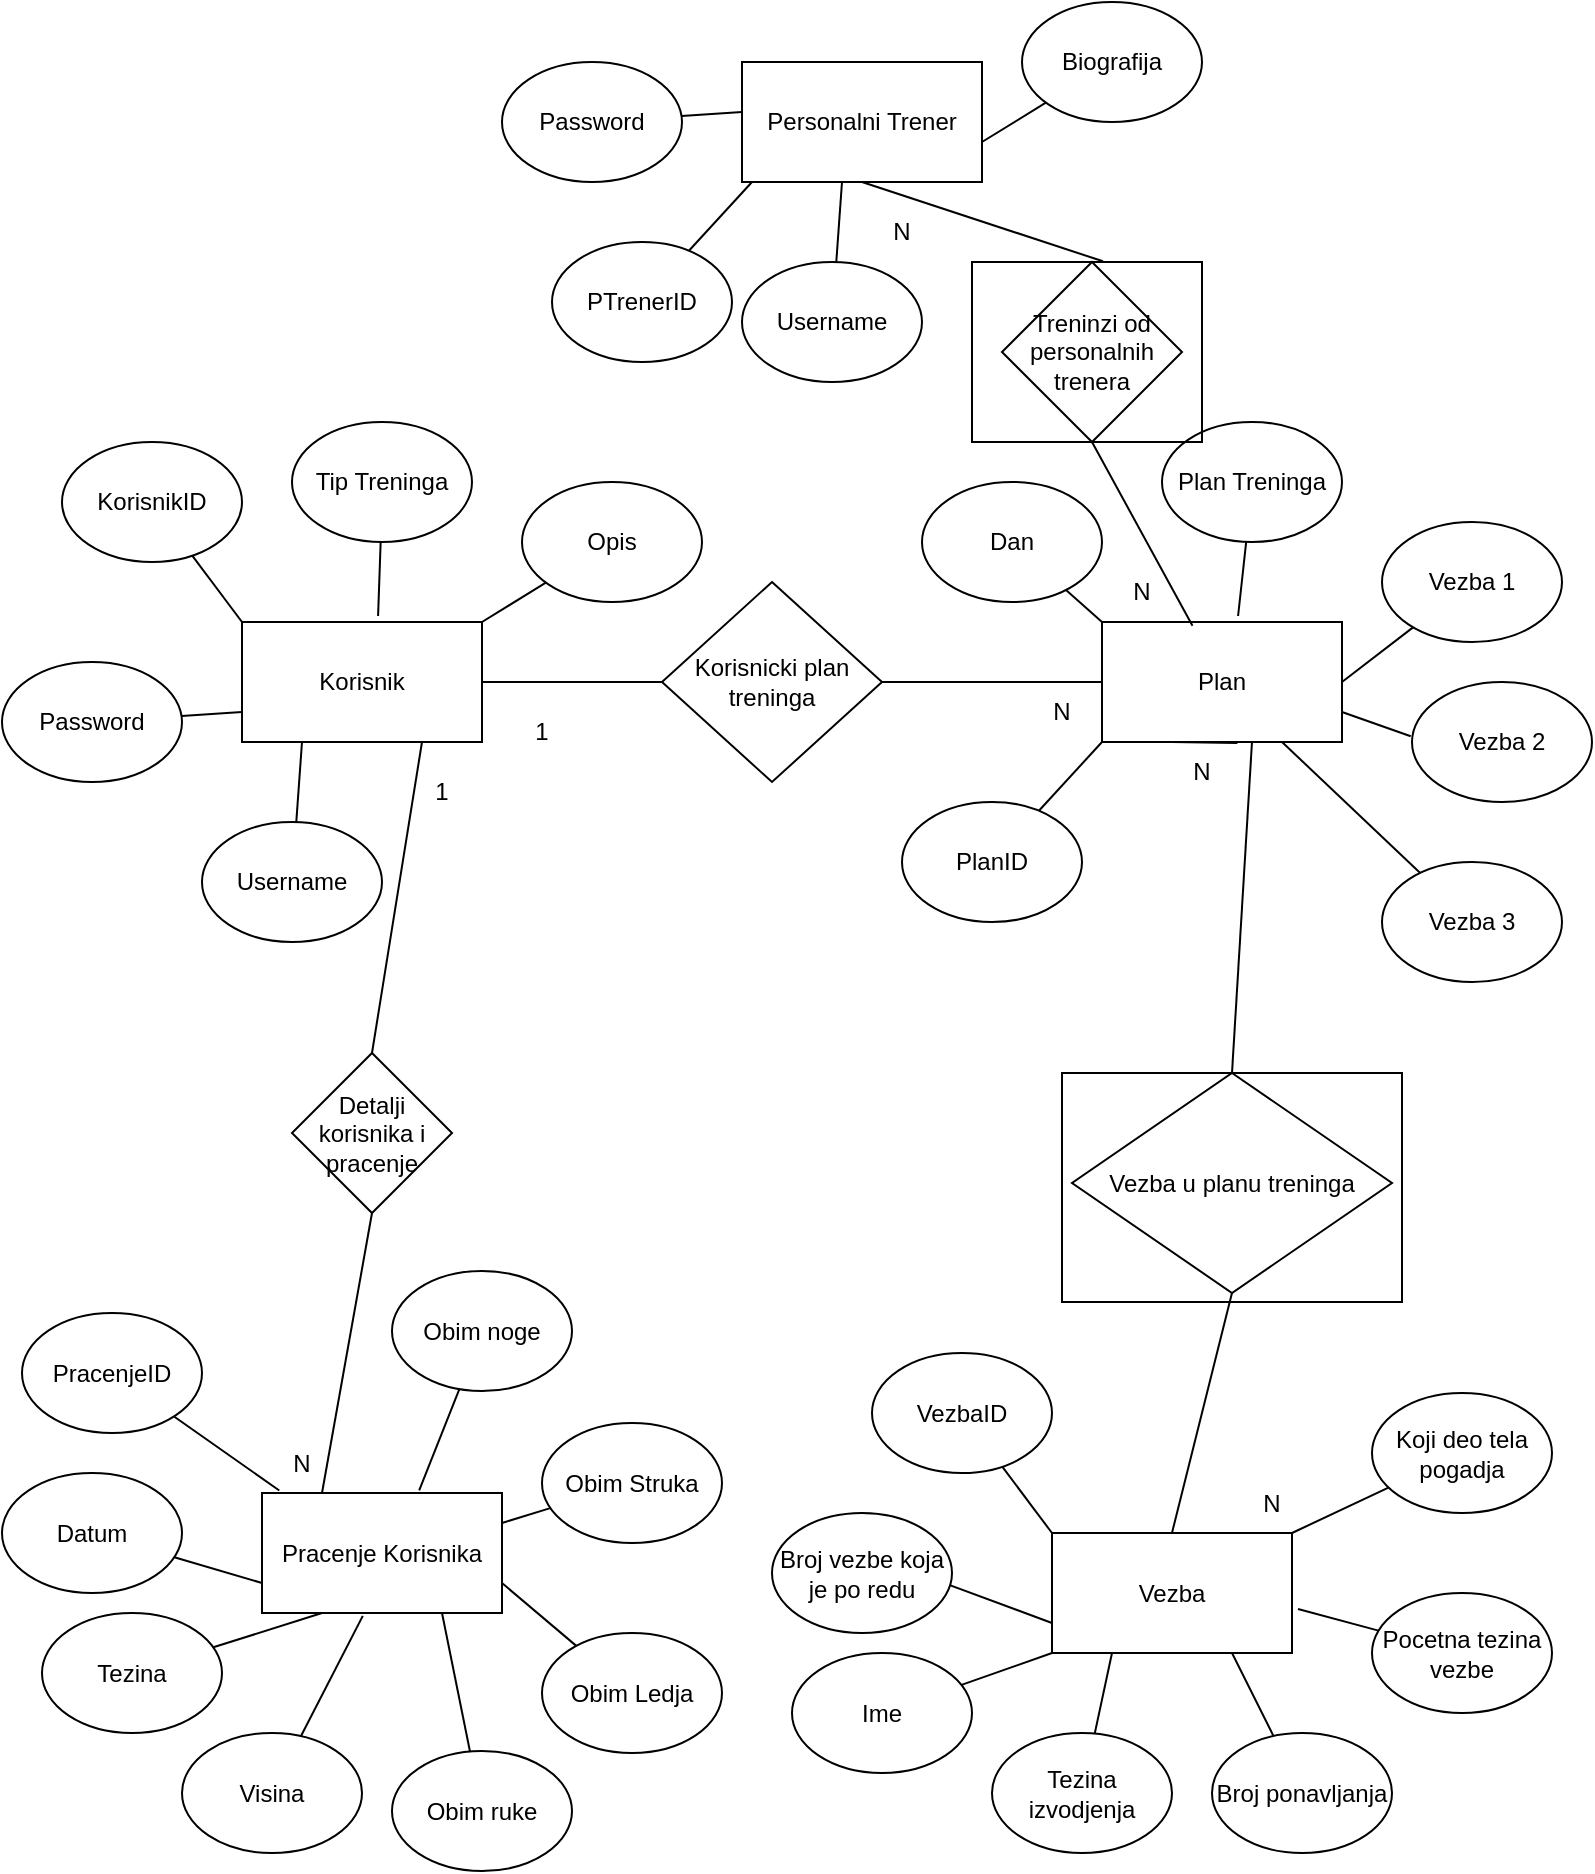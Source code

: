 <mxfile version="22.1.16" type="github">
  <diagram name="Page-1" id="UNSRawnvGa96_E9ccSbv">
    <mxGraphModel dx="1137" dy="716" grid="1" gridSize="10" guides="1" tooltips="1" connect="1" arrows="1" fold="1" page="1" pageScale="1" pageWidth="850" pageHeight="1100" math="0" shadow="0">
      <root>
        <mxCell id="0" />
        <mxCell id="1" parent="0" />
        <mxCell id="w4WJriM2NWNoqD3AVZqt-1" value="Korisnik" style="rounded=0;whiteSpace=wrap;html=1;" parent="1" vertex="1">
          <mxGeometry x="160" y="450" width="120" height="60" as="geometry" />
        </mxCell>
        <mxCell id="w4WJriM2NWNoqD3AVZqt-2" value="" style="endArrow=none;html=1;rounded=0;" parent="1" target="w4WJriM2NWNoqD3AVZqt-3" edge="1">
          <mxGeometry width="50" height="50" relative="1" as="geometry">
            <mxPoint x="280" y="450" as="sourcePoint" />
            <mxPoint x="310" y="420" as="targetPoint" />
          </mxGeometry>
        </mxCell>
        <mxCell id="w4WJriM2NWNoqD3AVZqt-3" value="Opis" style="ellipse;whiteSpace=wrap;html=1;" parent="1" vertex="1">
          <mxGeometry x="300" y="380" width="90" height="60" as="geometry" />
        </mxCell>
        <mxCell id="w4WJriM2NWNoqD3AVZqt-4" value="" style="endArrow=none;html=1;rounded=0;exitX=0.567;exitY=-0.05;exitDx=0;exitDy=0;exitPerimeter=0;" parent="1" source="w4WJriM2NWNoqD3AVZqt-1" target="w4WJriM2NWNoqD3AVZqt-5" edge="1">
          <mxGeometry width="50" height="50" relative="1" as="geometry">
            <mxPoint x="165" y="420" as="sourcePoint" />
            <mxPoint x="195" y="390" as="targetPoint" />
          </mxGeometry>
        </mxCell>
        <mxCell id="w4WJriM2NWNoqD3AVZqt-5" value="Tip Treninga" style="ellipse;whiteSpace=wrap;html=1;" parent="1" vertex="1">
          <mxGeometry x="185" y="350" width="90" height="60" as="geometry" />
        </mxCell>
        <mxCell id="w4WJriM2NWNoqD3AVZqt-6" value="" style="endArrow=none;html=1;rounded=0;exitX=0;exitY=0;exitDx=0;exitDy=0;" parent="1" source="w4WJriM2NWNoqD3AVZqt-1" target="w4WJriM2NWNoqD3AVZqt-7" edge="1">
          <mxGeometry width="50" height="50" relative="1" as="geometry">
            <mxPoint x="40" y="420" as="sourcePoint" />
            <mxPoint x="70" y="390" as="targetPoint" />
          </mxGeometry>
        </mxCell>
        <mxCell id="w4WJriM2NWNoqD3AVZqt-7" value="KorisnikID" style="ellipse;whiteSpace=wrap;html=1;" parent="1" vertex="1">
          <mxGeometry x="70" y="360" width="90" height="60" as="geometry" />
        </mxCell>
        <mxCell id="w4WJriM2NWNoqD3AVZqt-8" value="" style="endArrow=none;html=1;rounded=0;exitX=0;exitY=0.75;exitDx=0;exitDy=0;" parent="1" source="w4WJriM2NWNoqD3AVZqt-1" target="w4WJriM2NWNoqD3AVZqt-9" edge="1">
          <mxGeometry width="50" height="50" relative="1" as="geometry">
            <mxPoint x="150" y="470" as="sourcePoint" />
            <mxPoint x="50" y="510" as="targetPoint" />
          </mxGeometry>
        </mxCell>
        <mxCell id="w4WJriM2NWNoqD3AVZqt-9" value="Password" style="ellipse;whiteSpace=wrap;html=1;" parent="1" vertex="1">
          <mxGeometry x="40" y="470" width="90" height="60" as="geometry" />
        </mxCell>
        <mxCell id="w4WJriM2NWNoqD3AVZqt-10" value="" style="endArrow=none;html=1;rounded=0;exitX=0.25;exitY=1;exitDx=0;exitDy=0;" parent="1" source="w4WJriM2NWNoqD3AVZqt-1" target="w4WJriM2NWNoqD3AVZqt-11" edge="1">
          <mxGeometry width="50" height="50" relative="1" as="geometry">
            <mxPoint x="120" y="620" as="sourcePoint" />
            <mxPoint x="150" y="590" as="targetPoint" />
          </mxGeometry>
        </mxCell>
        <mxCell id="w4WJriM2NWNoqD3AVZqt-11" value="Username" style="ellipse;whiteSpace=wrap;html=1;" parent="1" vertex="1">
          <mxGeometry x="140" y="550" width="90" height="60" as="geometry" />
        </mxCell>
        <mxCell id="w4WJriM2NWNoqD3AVZqt-13" value="" style="endArrow=none;html=1;rounded=0;exitX=1;exitY=0.5;exitDx=0;exitDy=0;" parent="1" source="w4WJriM2NWNoqD3AVZqt-1" target="w4WJriM2NWNoqD3AVZqt-14" edge="1">
          <mxGeometry width="50" height="50" relative="1" as="geometry">
            <mxPoint x="390" y="640" as="sourcePoint" />
            <mxPoint x="430" y="480" as="targetPoint" />
          </mxGeometry>
        </mxCell>
        <mxCell id="w4WJriM2NWNoqD3AVZqt-14" value="Korisnicki plan treninga" style="rhombus;whiteSpace=wrap;html=1;" parent="1" vertex="1">
          <mxGeometry x="370" y="430" width="110" height="100" as="geometry" />
        </mxCell>
        <mxCell id="w4WJriM2NWNoqD3AVZqt-15" value="" style="endArrow=none;html=1;rounded=0;entryX=0;entryY=0.5;entryDx=0;entryDy=0;" parent="1" target="w4WJriM2NWNoqD3AVZqt-17" edge="1">
          <mxGeometry width="50" height="50" relative="1" as="geometry">
            <mxPoint x="480" y="480" as="sourcePoint" />
            <mxPoint x="560" y="480" as="targetPoint" />
          </mxGeometry>
        </mxCell>
        <mxCell id="w4WJriM2NWNoqD3AVZqt-17" value="Plan" style="rounded=0;whiteSpace=wrap;html=1;" parent="1" vertex="1">
          <mxGeometry x="590" y="450" width="120" height="60" as="geometry" />
        </mxCell>
        <mxCell id="w4WJriM2NWNoqD3AVZqt-18" value="" style="endArrow=none;html=1;rounded=0;exitX=0.567;exitY=-0.05;exitDx=0;exitDy=0;exitPerimeter=0;" parent="1" source="w4WJriM2NWNoqD3AVZqt-17" target="w4WJriM2NWNoqD3AVZqt-19" edge="1">
          <mxGeometry width="50" height="50" relative="1" as="geometry">
            <mxPoint x="635" y="450" as="sourcePoint" />
            <mxPoint x="665" y="420" as="targetPoint" />
          </mxGeometry>
        </mxCell>
        <mxCell id="w4WJriM2NWNoqD3AVZqt-19" value="Plan Treninga" style="ellipse;whiteSpace=wrap;html=1;" parent="1" vertex="1">
          <mxGeometry x="620" y="350" width="90" height="60" as="geometry" />
        </mxCell>
        <mxCell id="w4WJriM2NWNoqD3AVZqt-20" value="" style="endArrow=none;html=1;rounded=0;exitX=0;exitY=0;exitDx=0;exitDy=0;" parent="1" source="w4WJriM2NWNoqD3AVZqt-17" target="w4WJriM2NWNoqD3AVZqt-21" edge="1">
          <mxGeometry width="50" height="50" relative="1" as="geometry">
            <mxPoint x="510" y="450" as="sourcePoint" />
            <mxPoint x="540" y="420" as="targetPoint" />
          </mxGeometry>
        </mxCell>
        <mxCell id="w4WJriM2NWNoqD3AVZqt-21" value="Dan" style="ellipse;whiteSpace=wrap;html=1;" parent="1" vertex="1">
          <mxGeometry x="500" y="380" width="90" height="60" as="geometry" />
        </mxCell>
        <mxCell id="w4WJriM2NWNoqD3AVZqt-22" value="" style="endArrow=none;html=1;rounded=0;exitX=1;exitY=0.75;exitDx=0;exitDy=0;" parent="1" source="w4WJriM2NWNoqD3AVZqt-17" edge="1">
          <mxGeometry width="50" height="50" relative="1" as="geometry">
            <mxPoint x="620" y="500" as="sourcePoint" />
            <mxPoint x="744.362" y="507.115" as="targetPoint" />
          </mxGeometry>
        </mxCell>
        <mxCell id="w4WJriM2NWNoqD3AVZqt-23" value="Vezba 2" style="ellipse;whiteSpace=wrap;html=1;" parent="1" vertex="1">
          <mxGeometry x="745" y="480" width="90" height="60" as="geometry" />
        </mxCell>
        <mxCell id="w4WJriM2NWNoqD3AVZqt-24" value="" style="endArrow=none;html=1;rounded=0;exitX=0.75;exitY=1;exitDx=0;exitDy=0;" parent="1" source="w4WJriM2NWNoqD3AVZqt-17" target="w4WJriM2NWNoqD3AVZqt-25" edge="1">
          <mxGeometry width="50" height="50" relative="1" as="geometry">
            <mxPoint x="590" y="650" as="sourcePoint" />
            <mxPoint x="620" y="620" as="targetPoint" />
          </mxGeometry>
        </mxCell>
        <mxCell id="w4WJriM2NWNoqD3AVZqt-25" value="&lt;div&gt;Vezba 3&lt;/div&gt;" style="ellipse;whiteSpace=wrap;html=1;" parent="1" vertex="1">
          <mxGeometry x="730" y="570" width="90" height="60" as="geometry" />
        </mxCell>
        <mxCell id="w4WJriM2NWNoqD3AVZqt-26" value="" style="endArrow=none;html=1;rounded=0;exitX=1;exitY=0.5;exitDx=0;exitDy=0;" parent="1" source="w4WJriM2NWNoqD3AVZqt-17" target="w4WJriM2NWNoqD3AVZqt-27" edge="1">
          <mxGeometry width="50" height="50" relative="1" as="geometry">
            <mxPoint x="798" y="410" as="sourcePoint" />
            <mxPoint x="630" y="436" as="targetPoint" />
          </mxGeometry>
        </mxCell>
        <mxCell id="w4WJriM2NWNoqD3AVZqt-27" value="Vezba 1" style="ellipse;whiteSpace=wrap;html=1;" parent="1" vertex="1">
          <mxGeometry x="730" y="400" width="90" height="60" as="geometry" />
        </mxCell>
        <mxCell id="w4WJriM2NWNoqD3AVZqt-28" value="" style="endArrow=none;html=1;rounded=0;exitX=0;exitY=1;exitDx=0;exitDy=0;" parent="1" source="w4WJriM2NWNoqD3AVZqt-17" target="w4WJriM2NWNoqD3AVZqt-29" edge="1">
          <mxGeometry width="50" height="50" relative="1" as="geometry">
            <mxPoint x="560" y="500" as="sourcePoint" />
            <mxPoint x="500" y="610" as="targetPoint" />
          </mxGeometry>
        </mxCell>
        <mxCell id="w4WJriM2NWNoqD3AVZqt-29" value="PlanID" style="ellipse;whiteSpace=wrap;html=1;" parent="1" vertex="1">
          <mxGeometry x="490" y="540" width="90" height="60" as="geometry" />
        </mxCell>
        <mxCell id="w4WJriM2NWNoqD3AVZqt-34" value="Vezba" style="rounded=0;whiteSpace=wrap;html=1;" parent="1" vertex="1">
          <mxGeometry x="565" y="905.5" width="120" height="60" as="geometry" />
        </mxCell>
        <mxCell id="w4WJriM2NWNoqD3AVZqt-36" value="" style="endArrow=none;html=1;rounded=0;exitX=0.25;exitY=1;exitDx=0;exitDy=0;" parent="1" source="w4WJriM2NWNoqD3AVZqt-34" target="w4WJriM2NWNoqD3AVZqt-37" edge="1">
          <mxGeometry width="50" height="50" relative="1" as="geometry">
            <mxPoint x="570" y="875.5" as="sourcePoint" />
            <mxPoint x="600" y="845.5" as="targetPoint" />
          </mxGeometry>
        </mxCell>
        <mxCell id="w4WJriM2NWNoqD3AVZqt-37" value="Tezina izvodjenja" style="ellipse;whiteSpace=wrap;html=1;" parent="1" vertex="1">
          <mxGeometry x="535" y="1005.5" width="90" height="60" as="geometry" />
        </mxCell>
        <mxCell id="w4WJriM2NWNoqD3AVZqt-38" value="" style="endArrow=none;html=1;rounded=0;exitX=0;exitY=0;exitDx=0;exitDy=0;" parent="1" source="w4WJriM2NWNoqD3AVZqt-34" target="w4WJriM2NWNoqD3AVZqt-39" edge="1">
          <mxGeometry width="50" height="50" relative="1" as="geometry">
            <mxPoint x="445" y="875.5" as="sourcePoint" />
            <mxPoint x="475" y="845.5" as="targetPoint" />
          </mxGeometry>
        </mxCell>
        <mxCell id="w4WJriM2NWNoqD3AVZqt-39" value="VezbaID" style="ellipse;whiteSpace=wrap;html=1;" parent="1" vertex="1">
          <mxGeometry x="475" y="815.5" width="90" height="60" as="geometry" />
        </mxCell>
        <mxCell id="w4WJriM2NWNoqD3AVZqt-40" value="" style="endArrow=none;html=1;rounded=0;exitX=0;exitY=0.75;exitDx=0;exitDy=0;" parent="1" source="w4WJriM2NWNoqD3AVZqt-34" edge="1">
          <mxGeometry width="50" height="50" relative="1" as="geometry">
            <mxPoint x="555" y="925.5" as="sourcePoint" />
            <mxPoint x="509.462" y="929.919" as="targetPoint" />
          </mxGeometry>
        </mxCell>
        <mxCell id="w4WJriM2NWNoqD3AVZqt-41" value="Broj vezbe koja je po redu" style="ellipse;whiteSpace=wrap;html=1;" parent="1" vertex="1">
          <mxGeometry x="425" y="895.5" width="90" height="60" as="geometry" />
        </mxCell>
        <mxCell id="w4WJriM2NWNoqD3AVZqt-42" value="" style="endArrow=none;html=1;rounded=0;exitX=0;exitY=1;exitDx=0;exitDy=0;" parent="1" source="w4WJriM2NWNoqD3AVZqt-34" target="w4WJriM2NWNoqD3AVZqt-43" edge="1">
          <mxGeometry width="50" height="50" relative="1" as="geometry">
            <mxPoint x="525" y="1075.5" as="sourcePoint" />
            <mxPoint x="555" y="1045.5" as="targetPoint" />
          </mxGeometry>
        </mxCell>
        <mxCell id="w4WJriM2NWNoqD3AVZqt-43" value="Ime" style="ellipse;whiteSpace=wrap;html=1;" parent="1" vertex="1">
          <mxGeometry x="435" y="965.5" width="90" height="60" as="geometry" />
        </mxCell>
        <mxCell id="w4WJriM2NWNoqD3AVZqt-44" value="Pracenje Korisnika" style="rounded=0;whiteSpace=wrap;html=1;" parent="1" vertex="1">
          <mxGeometry x="170" y="885.5" width="120" height="60" as="geometry" />
        </mxCell>
        <mxCell id="w4WJriM2NWNoqD3AVZqt-45" value="" style="endArrow=none;html=1;rounded=0;entryX=0.564;entryY=1.009;entryDx=0;entryDy=0;exitX=0.25;exitY=0;exitDx=0;exitDy=0;entryPerimeter=0;" parent="1" source="BYAOTL8sf00K5t7jMvb2-27" target="w4WJriM2NWNoqD3AVZqt-17" edge="1">
          <mxGeometry width="50" height="50" relative="1" as="geometry">
            <mxPoint x="760" y="880" as="sourcePoint" />
            <mxPoint x="792" y="860" as="targetPoint" />
          </mxGeometry>
        </mxCell>
        <mxCell id="w4WJriM2NWNoqD3AVZqt-46" value="" style="endArrow=none;html=1;rounded=0;exitX=0.072;exitY=-0.021;exitDx=0;exitDy=0;exitPerimeter=0;" parent="1" source="w4WJriM2NWNoqD3AVZqt-44" target="w4WJriM2NWNoqD3AVZqt-47" edge="1">
          <mxGeometry width="50" height="50" relative="1" as="geometry">
            <mxPoint x="175" y="855.5" as="sourcePoint" />
            <mxPoint x="205" y="825.5" as="targetPoint" />
          </mxGeometry>
        </mxCell>
        <mxCell id="w4WJriM2NWNoqD3AVZqt-47" value="PracenjeID" style="ellipse;whiteSpace=wrap;html=1;" parent="1" vertex="1">
          <mxGeometry x="50" y="795.5" width="90" height="60" as="geometry" />
        </mxCell>
        <mxCell id="w4WJriM2NWNoqD3AVZqt-48" value="" style="endArrow=none;html=1;rounded=0;exitX=0.42;exitY=1.024;exitDx=0;exitDy=0;exitPerimeter=0;" parent="1" source="w4WJriM2NWNoqD3AVZqt-44" target="w4WJriM2NWNoqD3AVZqt-49" edge="1">
          <mxGeometry width="50" height="50" relative="1" as="geometry">
            <mxPoint x="50" y="855.5" as="sourcePoint" />
            <mxPoint x="80" y="825.5" as="targetPoint" />
          </mxGeometry>
        </mxCell>
        <mxCell id="w4WJriM2NWNoqD3AVZqt-49" value="Visina" style="ellipse;whiteSpace=wrap;html=1;" parent="1" vertex="1">
          <mxGeometry x="130" y="1005.5" width="90" height="60" as="geometry" />
        </mxCell>
        <mxCell id="w4WJriM2NWNoqD3AVZqt-50" value="" style="endArrow=none;html=1;rounded=0;exitX=0;exitY=0.75;exitDx=0;exitDy=0;" parent="1" source="w4WJriM2NWNoqD3AVZqt-44" target="w4WJriM2NWNoqD3AVZqt-51" edge="1">
          <mxGeometry width="50" height="50" relative="1" as="geometry">
            <mxPoint x="160" y="905.5" as="sourcePoint" />
            <mxPoint x="60" y="945.5" as="targetPoint" />
          </mxGeometry>
        </mxCell>
        <mxCell id="w4WJriM2NWNoqD3AVZqt-51" value="Datum" style="ellipse;whiteSpace=wrap;html=1;" parent="1" vertex="1">
          <mxGeometry x="40" y="875.5" width="90" height="60" as="geometry" />
        </mxCell>
        <mxCell id="w4WJriM2NWNoqD3AVZqt-52" value="" style="endArrow=none;html=1;rounded=0;exitX=0.25;exitY=1;exitDx=0;exitDy=0;" parent="1" source="w4WJriM2NWNoqD3AVZqt-44" target="w4WJriM2NWNoqD3AVZqt-53" edge="1">
          <mxGeometry width="50" height="50" relative="1" as="geometry">
            <mxPoint x="130" y="1055.5" as="sourcePoint" />
            <mxPoint x="160" y="1025.5" as="targetPoint" />
          </mxGeometry>
        </mxCell>
        <mxCell id="w4WJriM2NWNoqD3AVZqt-53" value="Tezina" style="ellipse;whiteSpace=wrap;html=1;" parent="1" vertex="1">
          <mxGeometry x="60" y="945.5" width="90" height="60" as="geometry" />
        </mxCell>
        <mxCell id="w4WJriM2NWNoqD3AVZqt-54" value="Vezba u planu treninga" style="rhombus;whiteSpace=wrap;html=1;" parent="1" vertex="1">
          <mxGeometry x="575" y="675.5" width="160" height="110" as="geometry" />
        </mxCell>
        <mxCell id="w4WJriM2NWNoqD3AVZqt-55" value="" style="endArrow=none;html=1;rounded=0;exitX=0.75;exitY=1;exitDx=0;exitDy=0;" parent="1" source="w4WJriM2NWNoqD3AVZqt-34" target="w4WJriM2NWNoqD3AVZqt-56" edge="1">
          <mxGeometry width="50" height="50" relative="1" as="geometry">
            <mxPoint x="705" y="965.5" as="sourcePoint" />
            <mxPoint x="710" y="845.5" as="targetPoint" />
          </mxGeometry>
        </mxCell>
        <mxCell id="w4WJriM2NWNoqD3AVZqt-56" value="Broj ponavljanja" style="ellipse;whiteSpace=wrap;html=1;" parent="1" vertex="1">
          <mxGeometry x="645" y="1005.5" width="90" height="60" as="geometry" />
        </mxCell>
        <mxCell id="w4WJriM2NWNoqD3AVZqt-57" value="" style="endArrow=none;html=1;rounded=0;exitX=1.025;exitY=0.633;exitDx=0;exitDy=0;exitPerimeter=0;" parent="1" source="w4WJriM2NWNoqD3AVZqt-34" target="w4WJriM2NWNoqD3AVZqt-58" edge="1">
          <mxGeometry width="50" height="50" relative="1" as="geometry">
            <mxPoint x="785" y="895.5" as="sourcePoint" />
            <mxPoint x="790" y="775.5" as="targetPoint" />
          </mxGeometry>
        </mxCell>
        <mxCell id="w4WJriM2NWNoqD3AVZqt-58" value="Pocetna tezina vezbe" style="ellipse;whiteSpace=wrap;html=1;" parent="1" vertex="1">
          <mxGeometry x="725" y="935.5" width="90" height="60" as="geometry" />
        </mxCell>
        <mxCell id="w4WJriM2NWNoqD3AVZqt-59" value="" style="endArrow=none;html=1;rounded=0;exitX=1;exitY=0;exitDx=0;exitDy=0;" parent="1" source="w4WJriM2NWNoqD3AVZqt-34" target="w4WJriM2NWNoqD3AVZqt-60" edge="1">
          <mxGeometry width="50" height="50" relative="1" as="geometry">
            <mxPoint x="785" y="795.5" as="sourcePoint" />
            <mxPoint x="790" y="675.5" as="targetPoint" />
          </mxGeometry>
        </mxCell>
        <mxCell id="w4WJriM2NWNoqD3AVZqt-60" value="Koji deo tela pogadja" style="ellipse;whiteSpace=wrap;html=1;" parent="1" vertex="1">
          <mxGeometry x="725" y="835.5" width="90" height="60" as="geometry" />
        </mxCell>
        <mxCell id="w4WJriM2NWNoqD3AVZqt-62" value="" style="endArrow=none;html=1;rounded=0;exitX=0.75;exitY=1;exitDx=0;exitDy=0;" parent="1" source="w4WJriM2NWNoqD3AVZqt-44" target="w4WJriM2NWNoqD3AVZqt-63" edge="1">
          <mxGeometry width="50" height="50" relative="1" as="geometry">
            <mxPoint x="325" y="955.5" as="sourcePoint" />
            <mxPoint x="185" y="834.5" as="targetPoint" />
          </mxGeometry>
        </mxCell>
        <mxCell id="w4WJriM2NWNoqD3AVZqt-63" value="Obim ruke" style="ellipse;whiteSpace=wrap;html=1;" parent="1" vertex="1">
          <mxGeometry x="235" y="1014.5" width="90" height="60" as="geometry" />
        </mxCell>
        <mxCell id="w4WJriM2NWNoqD3AVZqt-64" value="" style="endArrow=none;html=1;rounded=0;exitX=0.25;exitY=0;exitDx=0;exitDy=0;entryX=0.5;entryY=1;entryDx=0;entryDy=0;" parent="1" source="w4WJriM2NWNoqD3AVZqt-44" target="w4WJriM2NWNoqD3AVZqt-61" edge="1">
          <mxGeometry width="50" height="50" relative="1" as="geometry">
            <mxPoint x="200" y="885.5" as="sourcePoint" />
            <mxPoint x="200" y="760" as="targetPoint" />
          </mxGeometry>
        </mxCell>
        <mxCell id="w4WJriM2NWNoqD3AVZqt-61" value="Detalji korisnika i pracenje" style="rhombus;whiteSpace=wrap;html=1;" parent="1" vertex="1">
          <mxGeometry x="185" y="665.5" width="80" height="80" as="geometry" />
        </mxCell>
        <mxCell id="w4WJriM2NWNoqD3AVZqt-65" value="" style="endArrow=none;html=1;rounded=0;exitX=1;exitY=0.75;exitDx=0;exitDy=0;" parent="1" source="w4WJriM2NWNoqD3AVZqt-44" target="w4WJriM2NWNoqD3AVZqt-66" edge="1">
          <mxGeometry width="50" height="50" relative="1" as="geometry">
            <mxPoint x="335" y="886.5" as="sourcePoint" />
            <mxPoint x="260" y="775.5" as="targetPoint" />
          </mxGeometry>
        </mxCell>
        <mxCell id="w4WJriM2NWNoqD3AVZqt-66" value="Obim Ledja" style="ellipse;whiteSpace=wrap;html=1;" parent="1" vertex="1">
          <mxGeometry x="310" y="955.5" width="90" height="60" as="geometry" />
        </mxCell>
        <mxCell id="w4WJriM2NWNoqD3AVZqt-67" value="" style="endArrow=none;html=1;rounded=0;exitX=1;exitY=0.25;exitDx=0;exitDy=0;" parent="1" source="w4WJriM2NWNoqD3AVZqt-44" target="w4WJriM2NWNoqD3AVZqt-68" edge="1">
          <mxGeometry width="50" height="50" relative="1" as="geometry">
            <mxPoint x="335" y="781.5" as="sourcePoint" />
            <mxPoint x="260" y="670.5" as="targetPoint" />
          </mxGeometry>
        </mxCell>
        <mxCell id="w4WJriM2NWNoqD3AVZqt-68" value="Obim Struka" style="ellipse;whiteSpace=wrap;html=1;" parent="1" vertex="1">
          <mxGeometry x="310" y="850.5" width="90" height="60" as="geometry" />
        </mxCell>
        <mxCell id="w4WJriM2NWNoqD3AVZqt-69" value="" style="endArrow=none;html=1;rounded=0;exitX=0.655;exitY=-0.021;exitDx=0;exitDy=0;exitPerimeter=0;" parent="1" source="w4WJriM2NWNoqD3AVZqt-44" target="w4WJriM2NWNoqD3AVZqt-70" edge="1">
          <mxGeometry width="50" height="50" relative="1" as="geometry">
            <mxPoint x="260" y="705.5" as="sourcePoint" />
            <mxPoint x="185" y="594.5" as="targetPoint" />
          </mxGeometry>
        </mxCell>
        <mxCell id="w4WJriM2NWNoqD3AVZqt-70" value="Obim noge" style="ellipse;whiteSpace=wrap;html=1;" parent="1" vertex="1">
          <mxGeometry x="235" y="774.5" width="90" height="60" as="geometry" />
        </mxCell>
        <mxCell id="BYAOTL8sf00K5t7jMvb2-2" value="Personalni Trener" style="rounded=0;whiteSpace=wrap;html=1;" parent="1" vertex="1">
          <mxGeometry x="410" y="170" width="120" height="60" as="geometry" />
        </mxCell>
        <mxCell id="BYAOTL8sf00K5t7jMvb2-3" value="Treninzi od personalnih trenera" style="rhombus;whiteSpace=wrap;html=1;" parent="1" vertex="1">
          <mxGeometry x="540" y="270" width="90" height="90" as="geometry" />
        </mxCell>
        <mxCell id="BYAOTL8sf00K5t7jMvb2-4" value="" style="endArrow=none;html=1;rounded=0;entryX=0.5;entryY=1;entryDx=0;entryDy=0;exitX=0.377;exitY=0.031;exitDx=0;exitDy=0;exitPerimeter=0;" parent="1" source="w4WJriM2NWNoqD3AVZqt-17" target="BYAOTL8sf00K5t7jMvb2-3" edge="1">
          <mxGeometry width="50" height="50" relative="1" as="geometry">
            <mxPoint x="560" y="410" as="sourcePoint" />
            <mxPoint x="610" y="360" as="targetPoint" />
          </mxGeometry>
        </mxCell>
        <mxCell id="BYAOTL8sf00K5t7jMvb2-5" value="" style="endArrow=none;html=1;rounded=0;entryX=0.561;entryY=-0.004;entryDx=0;entryDy=0;entryPerimeter=0;exitX=0.5;exitY=1;exitDx=0;exitDy=0;" parent="1" source="BYAOTL8sf00K5t7jMvb2-2" target="BYAOTL8sf00K5t7jMvb2-3" edge="1">
          <mxGeometry width="50" height="50" relative="1" as="geometry">
            <mxPoint x="560" y="320" as="sourcePoint" />
            <mxPoint x="610" y="270" as="targetPoint" />
          </mxGeometry>
        </mxCell>
        <mxCell id="BYAOTL8sf00K5t7jMvb2-6" value="" style="endArrow=none;html=1;rounded=0;exitX=0;exitY=1;exitDx=0;exitDy=0;" parent="1" target="BYAOTL8sf00K5t7jMvb2-7" edge="1">
          <mxGeometry width="50" height="50" relative="1" as="geometry">
            <mxPoint x="415" y="230" as="sourcePoint" />
            <mxPoint x="325" y="330" as="targetPoint" />
          </mxGeometry>
        </mxCell>
        <mxCell id="BYAOTL8sf00K5t7jMvb2-7" value="PTrenerID" style="ellipse;whiteSpace=wrap;html=1;" parent="1" vertex="1">
          <mxGeometry x="315" y="260" width="90" height="60" as="geometry" />
        </mxCell>
        <mxCell id="BYAOTL8sf00K5t7jMvb2-8" value="" style="endArrow=none;html=1;rounded=0;exitX=0.25;exitY=1;exitDx=0;exitDy=0;" parent="1" target="BYAOTL8sf00K5t7jMvb2-9" edge="1">
          <mxGeometry width="50" height="50" relative="1" as="geometry">
            <mxPoint x="460" y="230" as="sourcePoint" />
            <mxPoint x="420" y="310" as="targetPoint" />
          </mxGeometry>
        </mxCell>
        <mxCell id="BYAOTL8sf00K5t7jMvb2-9" value="Username" style="ellipse;whiteSpace=wrap;html=1;" parent="1" vertex="1">
          <mxGeometry x="410" y="270" width="90" height="60" as="geometry" />
        </mxCell>
        <mxCell id="BYAOTL8sf00K5t7jMvb2-14" value="" style="endArrow=none;html=1;rounded=0;exitX=0;exitY=0.75;exitDx=0;exitDy=0;" parent="1" target="BYAOTL8sf00K5t7jMvb2-15" edge="1">
          <mxGeometry width="50" height="50" relative="1" as="geometry">
            <mxPoint x="410" y="195" as="sourcePoint" />
            <mxPoint x="300" y="210" as="targetPoint" />
          </mxGeometry>
        </mxCell>
        <mxCell id="BYAOTL8sf00K5t7jMvb2-15" value="Password" style="ellipse;whiteSpace=wrap;html=1;" parent="1" vertex="1">
          <mxGeometry x="290" y="170" width="90" height="60" as="geometry" />
        </mxCell>
        <mxCell id="BYAOTL8sf00K5t7jMvb2-16" value="" style="endArrow=none;html=1;rounded=0;" parent="1" target="BYAOTL8sf00K5t7jMvb2-17" edge="1">
          <mxGeometry width="50" height="50" relative="1" as="geometry">
            <mxPoint x="530" y="210" as="sourcePoint" />
            <mxPoint x="560" y="180" as="targetPoint" />
          </mxGeometry>
        </mxCell>
        <mxCell id="BYAOTL8sf00K5t7jMvb2-17" value="Biografija" style="ellipse;whiteSpace=wrap;html=1;" parent="1" vertex="1">
          <mxGeometry x="550" y="140" width="90" height="60" as="geometry" />
        </mxCell>
        <mxCell id="BYAOTL8sf00K5t7jMvb2-21" value="1" style="text;html=1;strokeColor=none;fillColor=none;align=center;verticalAlign=middle;whiteSpace=wrap;rounded=0;" parent="1" vertex="1">
          <mxGeometry x="230" y="520" width="60" height="30" as="geometry" />
        </mxCell>
        <mxCell id="BYAOTL8sf00K5t7jMvb2-22" value="N" style="text;html=1;strokeColor=none;fillColor=none;align=center;verticalAlign=middle;whiteSpace=wrap;rounded=0;" parent="1" vertex="1">
          <mxGeometry x="645" y="875.5" width="60" height="30" as="geometry" />
        </mxCell>
        <mxCell id="BYAOTL8sf00K5t7jMvb2-23" value="N" style="text;html=1;strokeColor=none;fillColor=none;align=center;verticalAlign=middle;whiteSpace=wrap;rounded=0;" parent="1" vertex="1">
          <mxGeometry x="540" y="480" width="60" height="30" as="geometry" />
        </mxCell>
        <mxCell id="BYAOTL8sf00K5t7jMvb2-24" value="N" style="text;html=1;strokeColor=none;fillColor=none;align=center;verticalAlign=middle;whiteSpace=wrap;rounded=0;" parent="1" vertex="1">
          <mxGeometry x="460" y="240" width="60" height="30" as="geometry" />
        </mxCell>
        <mxCell id="BYAOTL8sf00K5t7jMvb2-25" value="N" style="text;html=1;strokeColor=none;fillColor=none;align=center;verticalAlign=middle;whiteSpace=wrap;rounded=0;" parent="1" vertex="1">
          <mxGeometry x="580" y="420" width="60" height="30" as="geometry" />
        </mxCell>
        <mxCell id="BYAOTL8sf00K5t7jMvb2-27" value="N" style="text;html=1;strokeColor=none;fillColor=none;align=center;verticalAlign=middle;whiteSpace=wrap;rounded=0;" parent="1" vertex="1">
          <mxGeometry x="610" y="510" width="60" height="30" as="geometry" />
        </mxCell>
        <mxCell id="BYAOTL8sf00K5t7jMvb2-29" value="N" style="text;html=1;strokeColor=none;fillColor=none;align=center;verticalAlign=middle;whiteSpace=wrap;rounded=0;" parent="1" vertex="1">
          <mxGeometry x="160" y="855.5" width="60" height="30" as="geometry" />
        </mxCell>
        <mxCell id="c5RL7Kv2GsmB_HP9N4tT-1" value="" style="endArrow=none;html=1;rounded=0;entryX=0.75;entryY=1;entryDx=0;entryDy=0;exitX=0.5;exitY=0;exitDx=0;exitDy=0;" edge="1" parent="1" source="w4WJriM2NWNoqD3AVZqt-61" target="w4WJriM2NWNoqD3AVZqt-1">
          <mxGeometry width="50" height="50" relative="1" as="geometry">
            <mxPoint x="220" y="665.5" as="sourcePoint" />
            <mxPoint x="270" y="615.5" as="targetPoint" />
          </mxGeometry>
        </mxCell>
        <mxCell id="c5RL7Kv2GsmB_HP9N4tT-3" value="" style="endArrow=none;html=1;rounded=0;exitX=0.5;exitY=0;exitDx=0;exitDy=0;" edge="1" parent="1" source="w4WJriM2NWNoqD3AVZqt-54">
          <mxGeometry width="50" height="50" relative="1" as="geometry">
            <mxPoint x="615" y="560" as="sourcePoint" />
            <mxPoint x="665" y="510" as="targetPoint" />
          </mxGeometry>
        </mxCell>
        <mxCell id="c5RL7Kv2GsmB_HP9N4tT-4" value="" style="endArrow=none;html=1;rounded=0;entryX=0.5;entryY=1;entryDx=0;entryDy=0;exitX=0.5;exitY=0;exitDx=0;exitDy=0;" edge="1" parent="1" source="w4WJriM2NWNoqD3AVZqt-34" target="w4WJriM2NWNoqD3AVZqt-54">
          <mxGeometry width="50" height="50" relative="1" as="geometry">
            <mxPoint x="520" y="710" as="sourcePoint" />
            <mxPoint x="570" y="660" as="targetPoint" />
          </mxGeometry>
        </mxCell>
        <mxCell id="c5RL7Kv2GsmB_HP9N4tT-5" value="1" style="text;html=1;strokeColor=none;fillColor=none;align=center;verticalAlign=middle;whiteSpace=wrap;rounded=0;" vertex="1" parent="1">
          <mxGeometry x="280" y="490" width="60" height="30" as="geometry" />
        </mxCell>
        <mxCell id="c5RL7Kv2GsmB_HP9N4tT-6" value="" style="rounded=0;whiteSpace=wrap;html=1;fillColor=none;" vertex="1" parent="1">
          <mxGeometry x="525" y="270" width="115" height="90" as="geometry" />
        </mxCell>
        <mxCell id="c5RL7Kv2GsmB_HP9N4tT-7" value="" style="rounded=0;whiteSpace=wrap;html=1;fillColor=none;" vertex="1" parent="1">
          <mxGeometry x="570" y="675.5" width="170" height="114.5" as="geometry" />
        </mxCell>
      </root>
    </mxGraphModel>
  </diagram>
</mxfile>
